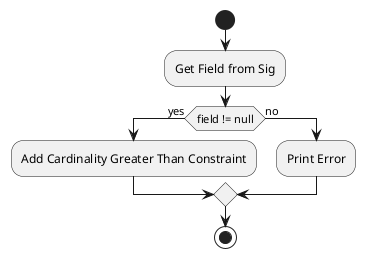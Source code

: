 @startuml
start
:Get Field from Sig;
if (field != null) then (yes)
:Add Cardinality Greater Than Constraint;
else(no)
:Print Error;
endif
stop
@enduml